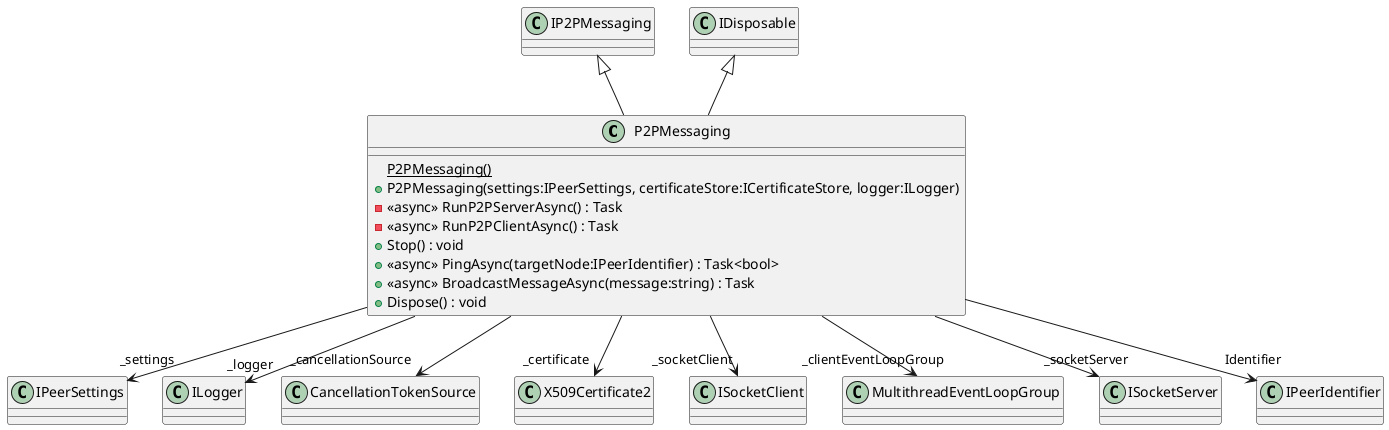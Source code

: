 @startuml
class P2PMessaging {
    {static} P2PMessaging()
    + P2PMessaging(settings:IPeerSettings, certificateStore:ICertificateStore, logger:ILogger)
    - <<async>> RunP2PServerAsync() : Task
    - <<async>> RunP2PClientAsync() : Task
    + Stop() : void
    + <<async>> PingAsync(targetNode:IPeerIdentifier) : Task<bool>
    + <<async>> BroadcastMessageAsync(message:string) : Task
    + Dispose() : void
}
IP2PMessaging <|-- P2PMessaging
IDisposable <|-- P2PMessaging
P2PMessaging --> "_settings" IPeerSettings
P2PMessaging --> "_logger" ILogger
P2PMessaging --> "_cancellationSource" CancellationTokenSource
P2PMessaging --> "_certificate" X509Certificate2
P2PMessaging --> "_socketClient" ISocketClient
P2PMessaging --> "_clientEventLoopGroup" MultithreadEventLoopGroup
P2PMessaging --> "_socketServer" ISocketServer
P2PMessaging --> "Identifier" IPeerIdentifier
@enduml
